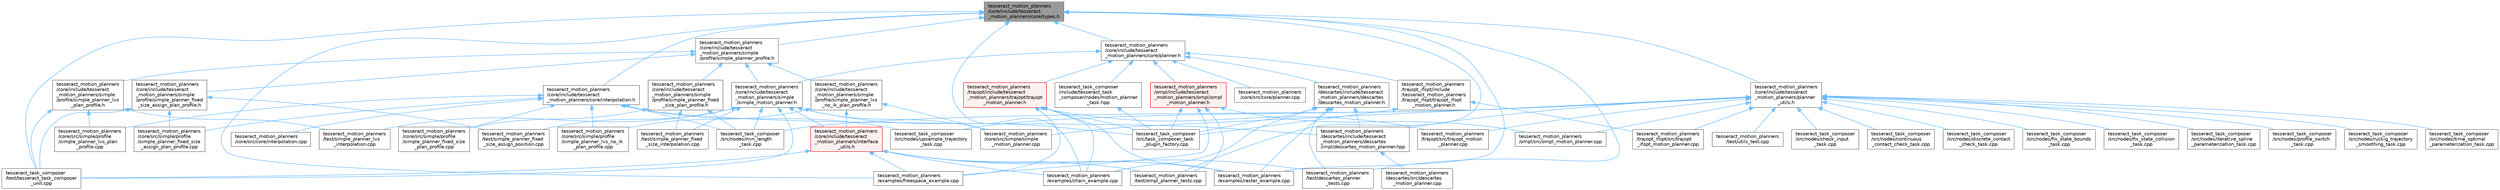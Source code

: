 digraph "tesseract_motion_planners/core/include/tesseract_motion_planners/core/types.h"
{
 // LATEX_PDF_SIZE
  bgcolor="transparent";
  edge [fontname=Helvetica,fontsize=10,labelfontname=Helvetica,labelfontsize=10];
  node [fontname=Helvetica,fontsize=10,shape=box,height=0.2,width=0.4];
  Node1 [label="tesseract_motion_planners\l/core/include/tesseract\l_motion_planners/core/types.h",height=0.2,width=0.4,color="gray40", fillcolor="grey60", style="filled", fontcolor="black",tooltip=" "];
  Node1 -> Node2 [dir="back",color="steelblue1",style="solid"];
  Node2 [label="tesseract_motion_planners\l/core/include/tesseract\l_motion_planners/core/interpolation.h",height=0.2,width=0.4,color="grey40", fillcolor="white", style="filled",URL="$d3/d08/interpolation_8h.html",tooltip="Provides interpolation utils."];
  Node2 -> Node3 [dir="back",color="steelblue1",style="solid"];
  Node3 [label="tesseract_motion_planners\l/core/src/core/interpolation.cpp",height=0.2,width=0.4,color="grey40", fillcolor="white", style="filled",URL="$d2/d6c/interpolation_8cpp.html",tooltip="Provides interpolation utils structs."];
  Node2 -> Node4 [dir="back",color="steelblue1",style="solid"];
  Node4 [label="tesseract_motion_planners\l/core/src/simple/profile\l/simple_planner_fixed_size\l_assign_plan_profile.cpp",height=0.2,width=0.4,color="grey40", fillcolor="white", style="filled",URL="$d3/db1/simple__planner__fixed__size__assign__plan__profile_8cpp.html",tooltip=" "];
  Node2 -> Node5 [dir="back",color="steelblue1",style="solid"];
  Node5 [label="tesseract_motion_planners\l/core/src/simple/profile\l/simple_planner_fixed_size\l_plan_profile.cpp",height=0.2,width=0.4,color="grey40", fillcolor="white", style="filled",URL="$da/d37/simple__planner__fixed__size__plan__profile_8cpp.html",tooltip=" "];
  Node2 -> Node6 [dir="back",color="steelblue1",style="solid"];
  Node6 [label="tesseract_motion_planners\l/core/src/simple/profile\l/simple_planner_lvs_no_ik\l_plan_profile.cpp",height=0.2,width=0.4,color="grey40", fillcolor="white", style="filled",URL="$d0/d55/simple__planner__lvs__no__ik__plan__profile_8cpp.html",tooltip="This does not use inverse kinematics."];
  Node2 -> Node7 [dir="back",color="steelblue1",style="solid"];
  Node7 [label="tesseract_motion_planners\l/core/src/simple/profile\l/simple_planner_lvs_plan\l_profile.cpp",height=0.2,width=0.4,color="grey40", fillcolor="white", style="filled",URL="$d7/ddb/simple__planner__lvs__plan__profile_8cpp.html",tooltip=" "];
  Node2 -> Node8 [dir="back",color="steelblue1",style="solid"];
  Node8 [label="tesseract_motion_planners\l/descartes/include/tesseract\l_motion_planners/descartes\l/impl/descartes_motion_planner.hpp",height=0.2,width=0.4,color="grey40", fillcolor="white", style="filled",URL="$dd/dad/descartes__motion__planner_8hpp.html",tooltip="Tesseract ROS Descartes planner."];
  Node8 -> Node9 [dir="back",color="steelblue1",style="solid"];
  Node9 [label="tesseract_motion_planners\l/descartes/src/descartes\l_motion_planner.cpp",height=0.2,width=0.4,color="grey40", fillcolor="white", style="filled",URL="$d5/dd0/descartes__motion__planner_8cpp.html",tooltip="Tesseract ROS Descartes planner."];
  Node2 -> Node10 [dir="back",color="steelblue1",style="solid"];
  Node10 [label="tesseract_task_composer\l/src/nodes/min_length\l_task.cpp",height=0.2,width=0.4,color="grey40", fillcolor="white", style="filled",URL="$dd/d1c/min__length__task_8cpp.html",tooltip="Task for processing the seed so it meets a minimum length. Planners like trajopt need at least 10 sta..."];
  Node2 -> Node11 [dir="back",color="steelblue1",style="solid"];
  Node11 [label="tesseract_task_composer\l/src/nodes/upsample_trajectory\l_task.cpp",height=0.2,width=0.4,color="grey40", fillcolor="white", style="filled",URL="$d0/dce/upsample__trajectory__task_8cpp.html",tooltip=" "];
  Node1 -> Node12 [dir="back",color="steelblue1",style="solid"];
  Node12 [label="tesseract_motion_planners\l/core/include/tesseract\l_motion_planners/core/planner.h",height=0.2,width=0.4,color="grey40", fillcolor="white", style="filled",URL="$d7/d8c/planner_8h.html",tooltip="Planner Interface Class."];
  Node12 -> Node13 [dir="back",color="steelblue1",style="solid"];
  Node13 [label="tesseract_motion_planners\l/core/include/tesseract\l_motion_planners/simple\l/simple_motion_planner.h",height=0.2,width=0.4,color="grey40", fillcolor="white", style="filled",URL="$de/dd7/simple__motion__planner_8h.html",tooltip="The simple planner is meant to be a tool for assigning values to the seed. The planner simply loops o..."];
  Node13 -> Node14 [dir="back",color="steelblue1",style="solid"];
  Node14 [label="tesseract_motion_planners\l/core/include/tesseract\l_motion_planners/interface\l_utils.h",height=0.2,width=0.4,color="red", fillcolor="#FFF0F0", style="filled",URL="$d8/df9/interface__utils_8h.html",tooltip=" "];
  Node14 -> Node15 [dir="back",color="steelblue1",style="solid"];
  Node15 [label="tesseract_motion_planners\l/examples/chain_example.cpp",height=0.2,width=0.4,color="grey40", fillcolor="white", style="filled",URL="$d2/de8/chain__example_8cpp.html",tooltip="Chained motion planning example."];
  Node14 -> Node16 [dir="back",color="steelblue1",style="solid"];
  Node16 [label="tesseract_motion_planners\l/examples/freespace_example.cpp",height=0.2,width=0.4,color="grey40", fillcolor="white", style="filled",URL="$d4/d82/freespace__example_8cpp.html",tooltip="Freespace motion planning example."];
  Node14 -> Node17 [dir="back",color="steelblue1",style="solid"];
  Node17 [label="tesseract_motion_planners\l/examples/raster_example.cpp",height=0.2,width=0.4,color="grey40", fillcolor="white", style="filled",URL="$d4/dfe/raster__example_8cpp.html",tooltip="Raster motion planning example."];
  Node14 -> Node18 [dir="back",color="steelblue1",style="solid"];
  Node18 [label="tesseract_motion_planners\l/test/descartes_planner\l_tests.cpp",height=0.2,width=0.4,color="grey40", fillcolor="white", style="filled",URL="$d6/dcb/descartes__planner__tests_8cpp.html",tooltip="This contains unit test for the tesseract descartes planner."];
  Node14 -> Node19 [dir="back",color="steelblue1",style="solid"];
  Node19 [label="tesseract_motion_planners\l/test/ompl_planner_tests.cpp",height=0.2,width=0.4,color="grey40", fillcolor="white", style="filled",URL="$d9/d5d/ompl__planner__tests_8cpp.html",tooltip="This contains unit test for the tesseract descartes planner."];
  Node14 -> Node21 [dir="back",color="steelblue1",style="solid"];
  Node21 [label="tesseract_task_composer\l/test/tesseract_task_composer\l_unit.cpp",height=0.2,width=0.4,color="grey40", fillcolor="white", style="filled",URL="$d7/db5/tesseract__task__composer__unit_8cpp.html",tooltip=" "];
  Node13 -> Node22 [dir="back",color="steelblue1",style="solid"];
  Node22 [label="tesseract_motion_planners\l/core/src/simple/simple\l_motion_planner.cpp",height=0.2,width=0.4,color="grey40", fillcolor="white", style="filled",URL="$dc/d28/simple__motion__planner_8cpp.html",tooltip="The simple planner is meant to be a tool for assigning values to the seed. The planner simply loops o..."];
  Node13 -> Node23 [dir="back",color="steelblue1",style="solid"];
  Node23 [label="tesseract_motion_planners\l/test/simple_planner_fixed\l_size_assign_position.cpp",height=0.2,width=0.4,color="grey40", fillcolor="white", style="filled",URL="$d7/d25/simple__planner__fixed__size__assign__position_8cpp.html",tooltip=" "];
  Node13 -> Node24 [dir="back",color="steelblue1",style="solid"];
  Node24 [label="tesseract_motion_planners\l/test/simple_planner_fixed\l_size_interpolation.cpp",height=0.2,width=0.4,color="grey40", fillcolor="white", style="filled",URL="$dd/db6/simple__planner__fixed__size__interpolation_8cpp.html",tooltip=" "];
  Node13 -> Node25 [dir="back",color="steelblue1",style="solid"];
  Node25 [label="tesseract_motion_planners\l/test/simple_planner_lvs\l_interpolation.cpp",height=0.2,width=0.4,color="grey40", fillcolor="white", style="filled",URL="$d7/ddc/simple__planner__lvs__interpolation_8cpp.html",tooltip=" "];
  Node13 -> Node10 [dir="back",color="steelblue1",style="solid"];
  Node13 -> Node26 [dir="back",color="steelblue1",style="solid"];
  Node26 [label="tesseract_task_composer\l/src/task_composer_task\l_plugin_factory.cpp",height=0.2,width=0.4,color="grey40", fillcolor="white", style="filled",URL="$dc/de0/task__composer__task__plugin__factory_8cpp.html",tooltip="A task in the pipeline."];
  Node13 -> Node21 [dir="back",color="steelblue1",style="solid"];
  Node12 -> Node27 [dir="back",color="steelblue1",style="solid"];
  Node27 [label="tesseract_motion_planners\l/core/src/core/planner.cpp",height=0.2,width=0.4,color="grey40", fillcolor="white", style="filled",URL="$de/d3d/planner_8cpp.html",tooltip="Planner Interface Class."];
  Node12 -> Node28 [dir="back",color="steelblue1",style="solid"];
  Node28 [label="tesseract_motion_planners\l/descartes/include/tesseract\l_motion_planners/descartes\l/descartes_motion_planner.h",height=0.2,width=0.4,color="grey40", fillcolor="white", style="filled",URL="$d4/dd8/descartes__motion__planner_8h.html",tooltip=" "];
  Node28 -> Node8 [dir="back",color="steelblue1",style="solid"];
  Node28 -> Node15 [dir="back",color="steelblue1",style="solid"];
  Node28 -> Node17 [dir="back",color="steelblue1",style="solid"];
  Node28 -> Node18 [dir="back",color="steelblue1",style="solid"];
  Node28 -> Node26 [dir="back",color="steelblue1",style="solid"];
  Node12 -> Node29 [dir="back",color="steelblue1",style="solid"];
  Node29 [label="tesseract_motion_planners\l/ompl/include/tesseract\l_motion_planners/ompl/ompl\l_motion_planner.h",height=0.2,width=0.4,color="red", fillcolor="#FFF0F0", style="filled",URL="$d2/dec/ompl__motion__planner_8h.html",tooltip="Tesseract OMPL motion planner."];
  Node29 -> Node16 [dir="back",color="steelblue1",style="solid"];
  Node29 -> Node31 [dir="back",color="steelblue1",style="solid"];
  Node31 [label="tesseract_motion_planners\l/ompl/src/ompl_motion_planner.cpp",height=0.2,width=0.4,color="grey40", fillcolor="white", style="filled",URL="$d8/d63/ompl__motion__planner_8cpp.html",tooltip="Tesseract OMPL motion planner."];
  Node29 -> Node19 [dir="back",color="steelblue1",style="solid"];
  Node29 -> Node26 [dir="back",color="steelblue1",style="solid"];
  Node12 -> Node33 [dir="back",color="steelblue1",style="solid"];
  Node33 [label="tesseract_motion_planners\l/trajopt/include/tesseract\l_motion_planners/trajopt/trajopt\l_motion_planner.h",height=0.2,width=0.4,color="red", fillcolor="#FFF0F0", style="filled",URL="$d0/ddc/trajopt__motion__planner_8h.html",tooltip=" "];
  Node33 -> Node15 [dir="back",color="steelblue1",style="solid"];
  Node33 -> Node16 [dir="back",color="steelblue1",style="solid"];
  Node33 -> Node17 [dir="back",color="steelblue1",style="solid"];
  Node33 -> Node34 [dir="back",color="steelblue1",style="solid"];
  Node34 [label="tesseract_motion_planners\l/trajopt/src/trajopt_motion\l_planner.cpp",height=0.2,width=0.4,color="grey40", fillcolor="white", style="filled",URL="$dc/df5/trajopt__motion__planner_8cpp.html",tooltip=" "];
  Node33 -> Node26 [dir="back",color="steelblue1",style="solid"];
  Node12 -> Node35 [dir="back",color="steelblue1",style="solid"];
  Node35 [label="tesseract_motion_planners\l/trajopt_ifopt/include\l/tesseract_motion_planners\l/trajopt_ifopt/trajopt_ifopt\l_motion_planner.h",height=0.2,width=0.4,color="grey40", fillcolor="white", style="filled",URL="$d6/d25/trajopt__ifopt__motion__planner_8h.html",tooltip=" "];
  Node35 -> Node36 [dir="back",color="steelblue1",style="solid"];
  Node36 [label="tesseract_motion_planners\l/trajopt_ifopt/src/trajopt\l_ifopt_motion_planner.cpp",height=0.2,width=0.4,color="grey40", fillcolor="white", style="filled",URL="$d8/d69/trajopt__ifopt__motion__planner_8cpp.html",tooltip=" "];
  Node35 -> Node26 [dir="back",color="steelblue1",style="solid"];
  Node12 -> Node37 [dir="back",color="steelblue1",style="solid"];
  Node37 [label="tesseract_task_composer\l/include/tesseract_task\l_composer/nodes/motion_planner\l_task.hpp",height=0.2,width=0.4,color="grey40", fillcolor="white", style="filled",URL="$d2/df3/motion__planner__task_8hpp.html",tooltip=" "];
  Node37 -> Node26 [dir="back",color="steelblue1",style="solid"];
  Node1 -> Node38 [dir="back",color="steelblue1",style="solid"];
  Node38 [label="tesseract_motion_planners\l/core/include/tesseract\l_motion_planners/planner\l_utils.h",height=0.2,width=0.4,color="grey40", fillcolor="white", style="filled",URL="$da/de3/planner__utils_8h.html",tooltip=" "];
  Node38 -> Node22 [dir="back",color="steelblue1",style="solid"];
  Node38 -> Node8 [dir="back",color="steelblue1",style="solid"];
  Node38 -> Node31 [dir="back",color="steelblue1",style="solid"];
  Node38 -> Node39 [dir="back",color="steelblue1",style="solid"];
  Node39 [label="tesseract_motion_planners\l/test/utils_test.cpp",height=0.2,width=0.4,color="grey40", fillcolor="white", style="filled",URL="$d7/ddd/tesseract__motion__planners_2test_2utils__test_8cpp.html",tooltip=" "];
  Node38 -> Node34 [dir="back",color="steelblue1",style="solid"];
  Node38 -> Node36 [dir="back",color="steelblue1",style="solid"];
  Node38 -> Node40 [dir="back",color="steelblue1",style="solid"];
  Node40 [label="tesseract_task_composer\l/src/nodes/check_input\l_task.cpp",height=0.2,width=0.4,color="grey40", fillcolor="white", style="filled",URL="$d7/de4/check__input__task_8cpp.html",tooltip="Task for checking input data structure."];
  Node38 -> Node41 [dir="back",color="steelblue1",style="solid"];
  Node41 [label="tesseract_task_composer\l/src/nodes/continuous\l_contact_check_task.cpp",height=0.2,width=0.4,color="grey40", fillcolor="white", style="filled",URL="$d6/da7/continuous__contact__check__task_8cpp.html",tooltip="Continuous collision check trajectory."];
  Node38 -> Node42 [dir="back",color="steelblue1",style="solid"];
  Node42 [label="tesseract_task_composer\l/src/nodes/discrete_contact\l_check_task.cpp",height=0.2,width=0.4,color="grey40", fillcolor="white", style="filled",URL="$df/d36/discrete__contact__check__task_8cpp.html",tooltip="Discrete collision check trajectory."];
  Node38 -> Node43 [dir="back",color="steelblue1",style="solid"];
  Node43 [label="tesseract_task_composer\l/src/nodes/fix_state_bounds\l_task.cpp",height=0.2,width=0.4,color="grey40", fillcolor="white", style="filled",URL="$dc/db6/fix__state__bounds__task_8cpp.html",tooltip="Task that changes the plan instructions to make push them back within joint limits."];
  Node38 -> Node44 [dir="back",color="steelblue1",style="solid"];
  Node44 [label="tesseract_task_composer\l/src/nodes/fix_state_collision\l_task.cpp",height=0.2,width=0.4,color="grey40", fillcolor="white", style="filled",URL="$d1/d25/fix__state__collision__task_8cpp.html",tooltip=" "];
  Node38 -> Node45 [dir="back",color="steelblue1",style="solid"];
  Node45 [label="tesseract_task_composer\l/src/nodes/iterative_spline\l_parameterization_task.cpp",height=0.2,width=0.4,color="grey40", fillcolor="white", style="filled",URL="$d8/dfa/iterative__spline__parameterization__task_8cpp.html",tooltip="Perform iterative spline time parameterization."];
  Node38 -> Node10 [dir="back",color="steelblue1",style="solid"];
  Node38 -> Node46 [dir="back",color="steelblue1",style="solid"];
  Node46 [label="tesseract_task_composer\l/src/nodes/profile_switch\l_task.cpp",height=0.2,width=0.4,color="grey40", fillcolor="white", style="filled",URL="$d2/d1f/profile__switch__task_8cpp.html",tooltip=" "];
  Node38 -> Node47 [dir="back",color="steelblue1",style="solid"];
  Node47 [label="tesseract_task_composer\l/src/nodes/ruckig_trajectory\l_smoothing_task.cpp",height=0.2,width=0.4,color="grey40", fillcolor="white", style="filled",URL="$d6/d36/ruckig__trajectory__smoothing__task_8cpp.html",tooltip=" "];
  Node38 -> Node48 [dir="back",color="steelblue1",style="solid"];
  Node48 [label="tesseract_task_composer\l/src/nodes/time_optimal\l_parameterization_task.cpp",height=0.2,width=0.4,color="grey40", fillcolor="white", style="filled",URL="$d4/df4/time__optimal__parameterization__task_8cpp.html",tooltip=" "];
  Node38 -> Node11 [dir="back",color="steelblue1",style="solid"];
  Node1 -> Node49 [dir="back",color="steelblue1",style="solid"];
  Node49 [label="tesseract_motion_planners\l/core/include/tesseract\l_motion_planners/simple\l/profile/simple_planner_profile.h",height=0.2,width=0.4,color="grey40", fillcolor="white", style="filled",URL="$df/df0/simple__planner__profile_8h.html",tooltip=" "];
  Node49 -> Node50 [dir="back",color="steelblue1",style="solid"];
  Node50 [label="tesseract_motion_planners\l/core/include/tesseract\l_motion_planners/simple\l/profile/simple_planner_fixed\l_size_assign_plan_profile.h",height=0.2,width=0.4,color="grey40", fillcolor="white", style="filled",URL="$d0/d22/simple__planner__fixed__size__assign__plan__profile_8h.html",tooltip=" "];
  Node50 -> Node4 [dir="back",color="steelblue1",style="solid"];
  Node50 -> Node23 [dir="back",color="steelblue1",style="solid"];
  Node50 -> Node21 [dir="back",color="steelblue1",style="solid"];
  Node49 -> Node51 [dir="back",color="steelblue1",style="solid"];
  Node51 [label="tesseract_motion_planners\l/core/include/tesseract\l_motion_planners/simple\l/profile/simple_planner_fixed\l_size_plan_profile.h",height=0.2,width=0.4,color="grey40", fillcolor="white", style="filled",URL="$d3/d33/simple__planner__fixed__size__plan__profile_8h.html",tooltip=" "];
  Node51 -> Node5 [dir="back",color="steelblue1",style="solid"];
  Node51 -> Node24 [dir="back",color="steelblue1",style="solid"];
  Node51 -> Node10 [dir="back",color="steelblue1",style="solid"];
  Node49 -> Node52 [dir="back",color="steelblue1",style="solid"];
  Node52 [label="tesseract_motion_planners\l/core/include/tesseract\l_motion_planners/simple\l/profile/simple_planner_lvs\l_no_ik_plan_profile.h",height=0.2,width=0.4,color="grey40", fillcolor="white", style="filled",URL="$d4/d1d/simple__planner__lvs__no__ik__plan__profile_8h.html",tooltip="This does not use inverse kinematics."];
  Node52 -> Node14 [dir="back",color="steelblue1",style="solid"];
  Node52 -> Node6 [dir="back",color="steelblue1",style="solid"];
  Node52 -> Node22 [dir="back",color="steelblue1",style="solid"];
  Node49 -> Node53 [dir="back",color="steelblue1",style="solid"];
  Node53 [label="tesseract_motion_planners\l/core/include/tesseract\l_motion_planners/simple\l/profile/simple_planner_lvs\l_plan_profile.h",height=0.2,width=0.4,color="grey40", fillcolor="white", style="filled",URL="$d6/d72/simple__planner__lvs__plan__profile_8h.html",tooltip=" "];
  Node53 -> Node7 [dir="back",color="steelblue1",style="solid"];
  Node53 -> Node25 [dir="back",color="steelblue1",style="solid"];
  Node53 -> Node21 [dir="back",color="steelblue1",style="solid"];
  Node49 -> Node13 [dir="back",color="steelblue1",style="solid"];
  Node1 -> Node15 [dir="back",color="steelblue1",style="solid"];
  Node1 -> Node16 [dir="back",color="steelblue1",style="solid"];
  Node1 -> Node17 [dir="back",color="steelblue1",style="solid"];
  Node1 -> Node18 [dir="back",color="steelblue1",style="solid"];
  Node1 -> Node19 [dir="back",color="steelblue1",style="solid"];
  Node1 -> Node21 [dir="back",color="steelblue1",style="solid"];
}
